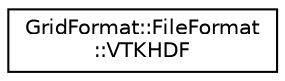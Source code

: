 digraph "Graphical Class Hierarchy"
{
 // LATEX_PDF_SIZE
  edge [fontname="Helvetica",fontsize="10",labelfontname="Helvetica",labelfontsize="10"];
  node [fontname="Helvetica",fontsize="10",shape=record];
  rankdir="LR";
  Node0 [label="GridFormat::FileFormat\l::VTKHDF",height=0.2,width=0.4,color="black", fillcolor="white", style="filled",URL="$structGridFormat_1_1FileFormat_1_1VTKHDF.html",tooltip="Selector for the vtk-hdf file format with automatic deduction of the flavour. If the grid for which a..."];
}
